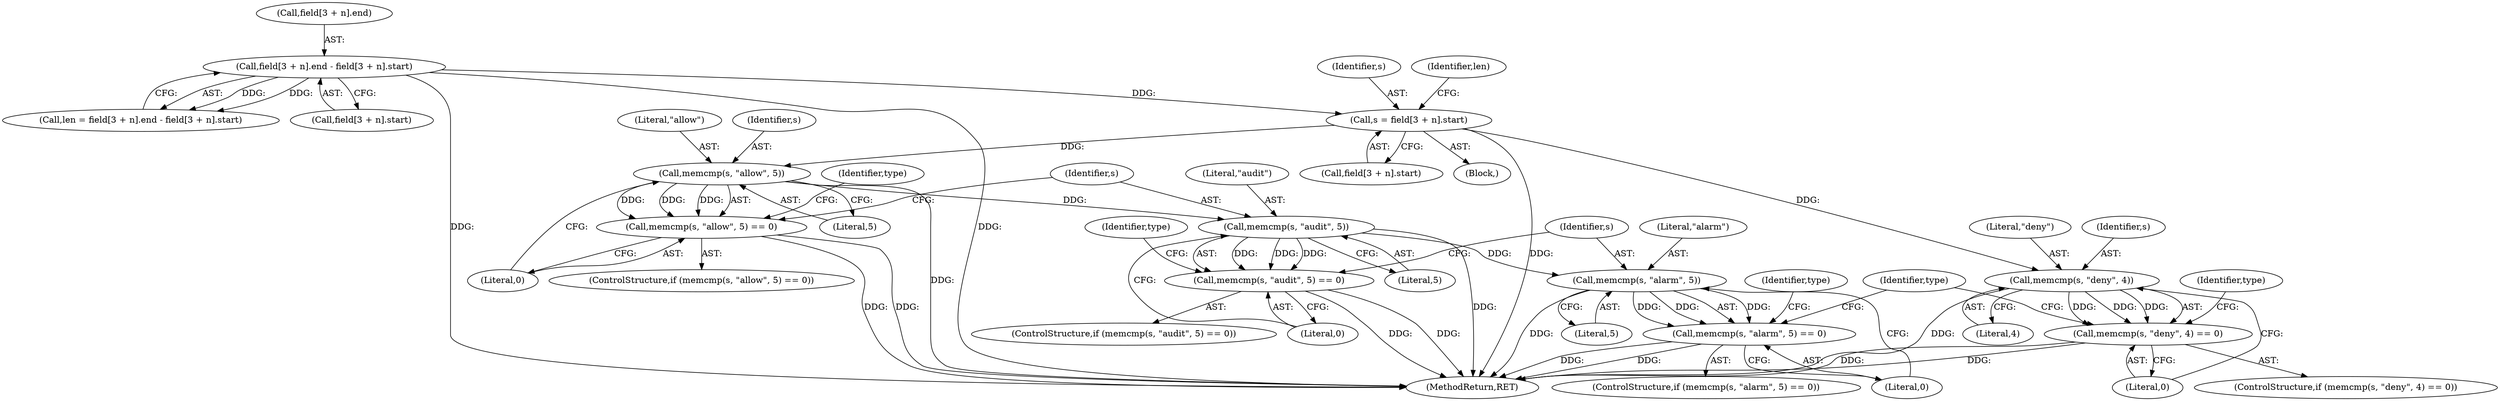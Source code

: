 digraph "0_libarchive_15bf44fd2c1ad0e3fd87048b3fcc90c4dcff1175@array" {
"1000859" [label="(Call,s = field[3 + n].start)"];
"1000870" [label="(Call,field[3 + n].end - field[3 + n].start)"];
"1000895" [label="(Call,memcmp(s, \"deny\", 4))"];
"1000894" [label="(Call,memcmp(s, \"deny\", 4) == 0)"];
"1000911" [label="(Call,memcmp(s, \"allow\", 5))"];
"1000910" [label="(Call,memcmp(s, \"allow\", 5) == 0)"];
"1000922" [label="(Call,memcmp(s, \"audit\", 5))"];
"1000921" [label="(Call,memcmp(s, \"audit\", 5) == 0)"];
"1000933" [label="(Call,memcmp(s, \"alarm\", 5))"];
"1000932" [label="(Call,memcmp(s, \"alarm\", 5) == 0)"];
"1000898" [label="(Literal,4)"];
"1000931" [label="(ControlStructure,if (memcmp(s, \"alarm\", 5) == 0))"];
"1000917" [label="(Identifier,type)"];
"1000910" [label="(Call,memcmp(s, \"allow\", 5) == 0)"];
"1000894" [label="(Call,memcmp(s, \"deny\", 4) == 0)"];
"1000878" [label="(Call,field[3 + n].start)"];
"1000870" [label="(Call,field[3 + n].end - field[3 + n].start)"];
"1000901" [label="(Identifier,type)"];
"1000926" [label="(Literal,0)"];
"1000897" [label="(Literal,\"deny\")"];
"1000871" [label="(Call,field[3 + n].end)"];
"1000911" [label="(Call,memcmp(s, \"allow\", 5))"];
"1000912" [label="(Identifier,s)"];
"1000925" [label="(Literal,5)"];
"1000899" [label="(Literal,0)"];
"1000939" [label="(Identifier,type)"];
"1000933" [label="(Call,memcmp(s, \"alarm\", 5))"];
"1000913" [label="(Literal,\"allow\")"];
"1000861" [label="(Call,field[3 + n].start)"];
"1000935" [label="(Literal,\"alarm\")"];
"1000896" [label="(Identifier,s)"];
"1000895" [label="(Call,memcmp(s, \"deny\", 4))"];
"1000921" [label="(Call,memcmp(s, \"audit\", 5) == 0)"];
"1000924" [label="(Literal,\"audit\")"];
"1000923" [label="(Identifier,s)"];
"1000909" [label="(ControlStructure,if (memcmp(s, \"allow\", 5) == 0))"];
"1000937" [label="(Literal,0)"];
"1000920" [label="(ControlStructure,if (memcmp(s, \"audit\", 5) == 0))"];
"1000914" [label="(Literal,5)"];
"1000859" [label="(Call,s = field[3 + n].start)"];
"1000928" [label="(Identifier,type)"];
"1000869" [label="(Identifier,len)"];
"1000922" [label="(Call,memcmp(s, \"audit\", 5))"];
"1000932" [label="(Call,memcmp(s, \"alarm\", 5) == 0)"];
"1000868" [label="(Call,len = field[3 + n].end - field[3 + n].start)"];
"1000936" [label="(Literal,5)"];
"1001007" [label="(MethodReturn,RET)"];
"1000893" [label="(ControlStructure,if (memcmp(s, \"deny\", 4) == 0))"];
"1000943" [label="(Identifier,type)"];
"1000934" [label="(Identifier,s)"];
"1000860" [label="(Identifier,s)"];
"1000915" [label="(Literal,0)"];
"1000683" [label="(Block,)"];
"1000859" -> "1000683"  [label="AST: "];
"1000859" -> "1000861"  [label="CFG: "];
"1000860" -> "1000859"  [label="AST: "];
"1000861" -> "1000859"  [label="AST: "];
"1000869" -> "1000859"  [label="CFG: "];
"1000859" -> "1001007"  [label="DDG: "];
"1000870" -> "1000859"  [label="DDG: "];
"1000859" -> "1000895"  [label="DDG: "];
"1000859" -> "1000911"  [label="DDG: "];
"1000870" -> "1000868"  [label="AST: "];
"1000870" -> "1000878"  [label="CFG: "];
"1000871" -> "1000870"  [label="AST: "];
"1000878" -> "1000870"  [label="AST: "];
"1000868" -> "1000870"  [label="CFG: "];
"1000870" -> "1001007"  [label="DDG: "];
"1000870" -> "1001007"  [label="DDG: "];
"1000870" -> "1000868"  [label="DDG: "];
"1000870" -> "1000868"  [label="DDG: "];
"1000895" -> "1000894"  [label="AST: "];
"1000895" -> "1000898"  [label="CFG: "];
"1000896" -> "1000895"  [label="AST: "];
"1000897" -> "1000895"  [label="AST: "];
"1000898" -> "1000895"  [label="AST: "];
"1000899" -> "1000895"  [label="CFG: "];
"1000895" -> "1001007"  [label="DDG: "];
"1000895" -> "1000894"  [label="DDG: "];
"1000895" -> "1000894"  [label="DDG: "];
"1000895" -> "1000894"  [label="DDG: "];
"1000894" -> "1000893"  [label="AST: "];
"1000894" -> "1000899"  [label="CFG: "];
"1000899" -> "1000894"  [label="AST: "];
"1000901" -> "1000894"  [label="CFG: "];
"1000943" -> "1000894"  [label="CFG: "];
"1000894" -> "1001007"  [label="DDG: "];
"1000894" -> "1001007"  [label="DDG: "];
"1000911" -> "1000910"  [label="AST: "];
"1000911" -> "1000914"  [label="CFG: "];
"1000912" -> "1000911"  [label="AST: "];
"1000913" -> "1000911"  [label="AST: "];
"1000914" -> "1000911"  [label="AST: "];
"1000915" -> "1000911"  [label="CFG: "];
"1000911" -> "1001007"  [label="DDG: "];
"1000911" -> "1000910"  [label="DDG: "];
"1000911" -> "1000910"  [label="DDG: "];
"1000911" -> "1000910"  [label="DDG: "];
"1000911" -> "1000922"  [label="DDG: "];
"1000910" -> "1000909"  [label="AST: "];
"1000910" -> "1000915"  [label="CFG: "];
"1000915" -> "1000910"  [label="AST: "];
"1000917" -> "1000910"  [label="CFG: "];
"1000923" -> "1000910"  [label="CFG: "];
"1000910" -> "1001007"  [label="DDG: "];
"1000910" -> "1001007"  [label="DDG: "];
"1000922" -> "1000921"  [label="AST: "];
"1000922" -> "1000925"  [label="CFG: "];
"1000923" -> "1000922"  [label="AST: "];
"1000924" -> "1000922"  [label="AST: "];
"1000925" -> "1000922"  [label="AST: "];
"1000926" -> "1000922"  [label="CFG: "];
"1000922" -> "1001007"  [label="DDG: "];
"1000922" -> "1000921"  [label="DDG: "];
"1000922" -> "1000921"  [label="DDG: "];
"1000922" -> "1000921"  [label="DDG: "];
"1000922" -> "1000933"  [label="DDG: "];
"1000921" -> "1000920"  [label="AST: "];
"1000921" -> "1000926"  [label="CFG: "];
"1000926" -> "1000921"  [label="AST: "];
"1000928" -> "1000921"  [label="CFG: "];
"1000934" -> "1000921"  [label="CFG: "];
"1000921" -> "1001007"  [label="DDG: "];
"1000921" -> "1001007"  [label="DDG: "];
"1000933" -> "1000932"  [label="AST: "];
"1000933" -> "1000936"  [label="CFG: "];
"1000934" -> "1000933"  [label="AST: "];
"1000935" -> "1000933"  [label="AST: "];
"1000936" -> "1000933"  [label="AST: "];
"1000937" -> "1000933"  [label="CFG: "];
"1000933" -> "1001007"  [label="DDG: "];
"1000933" -> "1000932"  [label="DDG: "];
"1000933" -> "1000932"  [label="DDG: "];
"1000933" -> "1000932"  [label="DDG: "];
"1000932" -> "1000931"  [label="AST: "];
"1000932" -> "1000937"  [label="CFG: "];
"1000937" -> "1000932"  [label="AST: "];
"1000939" -> "1000932"  [label="CFG: "];
"1000943" -> "1000932"  [label="CFG: "];
"1000932" -> "1001007"  [label="DDG: "];
"1000932" -> "1001007"  [label="DDG: "];
}
